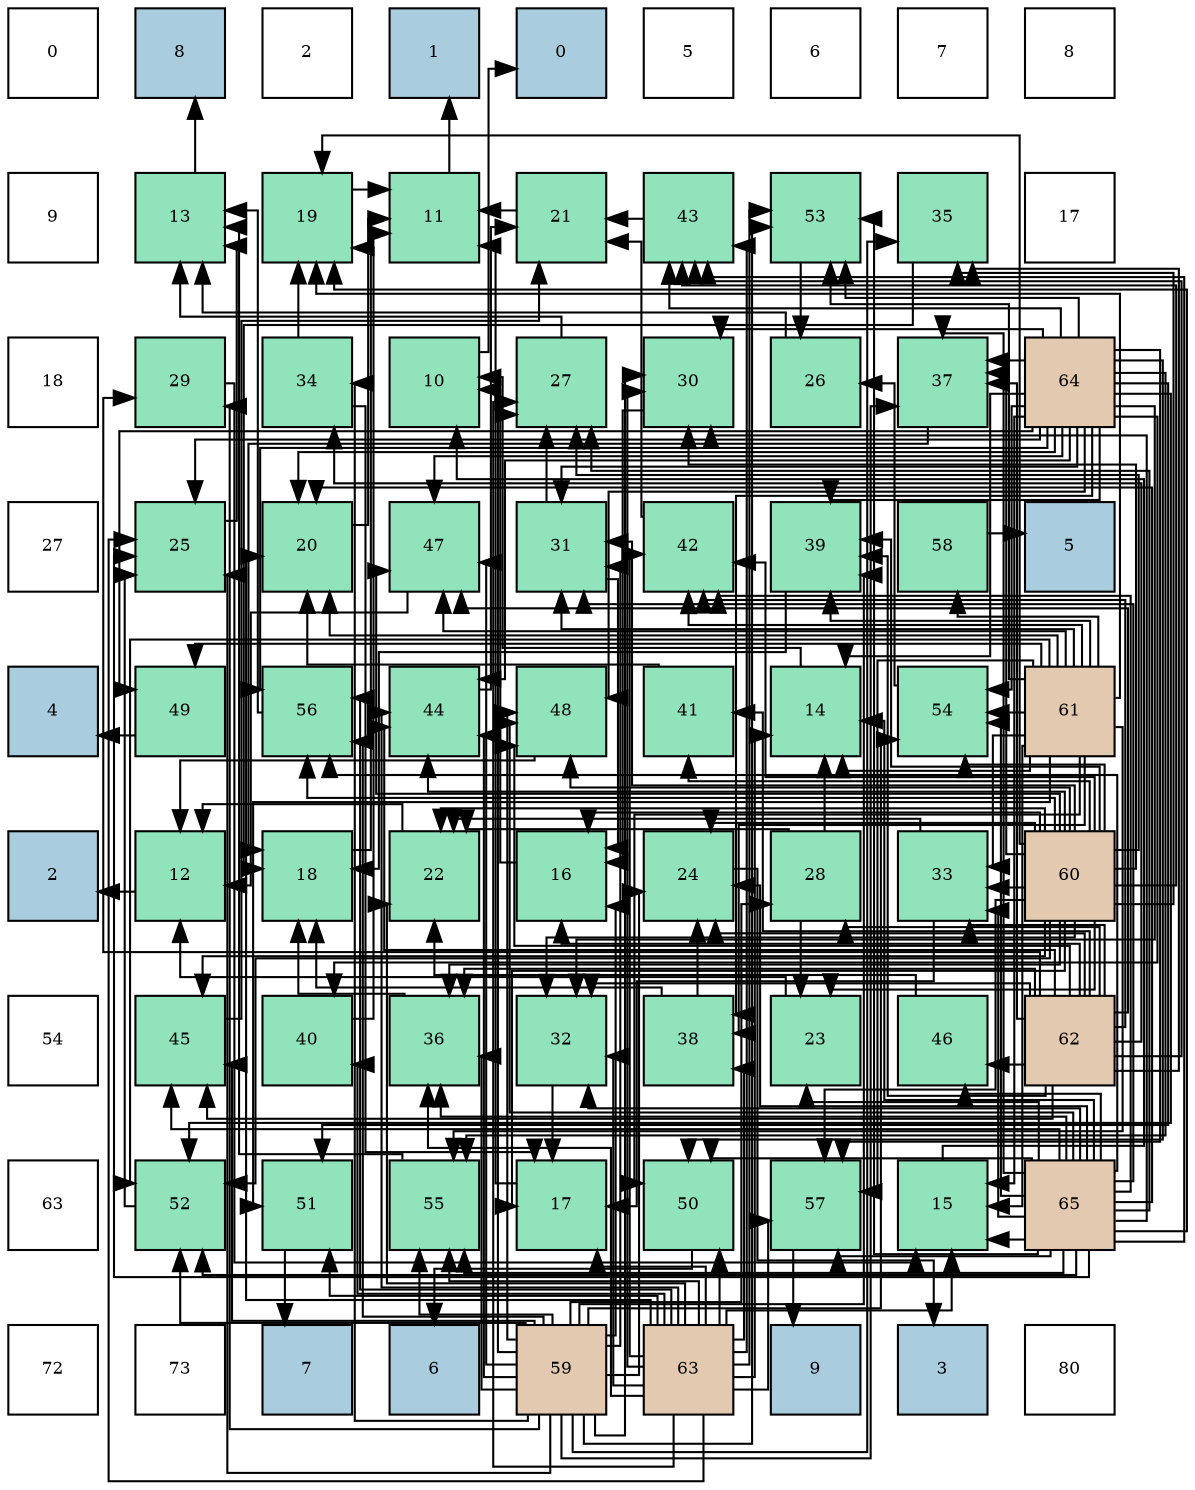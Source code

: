 digraph layout{
 rankdir=TB;
 splines=ortho;
 node [style=filled shape=square fixedsize=true width=0.6];
0[label="0", fontsize=8, fillcolor="#ffffff"];
1[label="8", fontsize=8, fillcolor="#a9ccde"];
2[label="2", fontsize=8, fillcolor="#ffffff"];
3[label="1", fontsize=8, fillcolor="#a9ccde"];
4[label="0", fontsize=8, fillcolor="#a9ccde"];
5[label="5", fontsize=8, fillcolor="#ffffff"];
6[label="6", fontsize=8, fillcolor="#ffffff"];
7[label="7", fontsize=8, fillcolor="#ffffff"];
8[label="8", fontsize=8, fillcolor="#ffffff"];
9[label="9", fontsize=8, fillcolor="#ffffff"];
10[label="13", fontsize=8, fillcolor="#91e3bb"];
11[label="19", fontsize=8, fillcolor="#91e3bb"];
12[label="11", fontsize=8, fillcolor="#91e3bb"];
13[label="21", fontsize=8, fillcolor="#91e3bb"];
14[label="43", fontsize=8, fillcolor="#91e3bb"];
15[label="53", fontsize=8, fillcolor="#91e3bb"];
16[label="35", fontsize=8, fillcolor="#91e3bb"];
17[label="17", fontsize=8, fillcolor="#ffffff"];
18[label="18", fontsize=8, fillcolor="#ffffff"];
19[label="29", fontsize=8, fillcolor="#91e3bb"];
20[label="34", fontsize=8, fillcolor="#91e3bb"];
21[label="10", fontsize=8, fillcolor="#91e3bb"];
22[label="27", fontsize=8, fillcolor="#91e3bb"];
23[label="30", fontsize=8, fillcolor="#91e3bb"];
24[label="26", fontsize=8, fillcolor="#91e3bb"];
25[label="37", fontsize=8, fillcolor="#91e3bb"];
26[label="64", fontsize=8, fillcolor="#e3c9af"];
27[label="27", fontsize=8, fillcolor="#ffffff"];
28[label="25", fontsize=8, fillcolor="#91e3bb"];
29[label="20", fontsize=8, fillcolor="#91e3bb"];
30[label="47", fontsize=8, fillcolor="#91e3bb"];
31[label="31", fontsize=8, fillcolor="#91e3bb"];
32[label="42", fontsize=8, fillcolor="#91e3bb"];
33[label="39", fontsize=8, fillcolor="#91e3bb"];
34[label="58", fontsize=8, fillcolor="#91e3bb"];
35[label="5", fontsize=8, fillcolor="#a9ccde"];
36[label="4", fontsize=8, fillcolor="#a9ccde"];
37[label="49", fontsize=8, fillcolor="#91e3bb"];
38[label="56", fontsize=8, fillcolor="#91e3bb"];
39[label="44", fontsize=8, fillcolor="#91e3bb"];
40[label="48", fontsize=8, fillcolor="#91e3bb"];
41[label="41", fontsize=8, fillcolor="#91e3bb"];
42[label="14", fontsize=8, fillcolor="#91e3bb"];
43[label="54", fontsize=8, fillcolor="#91e3bb"];
44[label="61", fontsize=8, fillcolor="#e3c9af"];
45[label="2", fontsize=8, fillcolor="#a9ccde"];
46[label="12", fontsize=8, fillcolor="#91e3bb"];
47[label="18", fontsize=8, fillcolor="#91e3bb"];
48[label="22", fontsize=8, fillcolor="#91e3bb"];
49[label="16", fontsize=8, fillcolor="#91e3bb"];
50[label="24", fontsize=8, fillcolor="#91e3bb"];
51[label="28", fontsize=8, fillcolor="#91e3bb"];
52[label="33", fontsize=8, fillcolor="#91e3bb"];
53[label="60", fontsize=8, fillcolor="#e3c9af"];
54[label="54", fontsize=8, fillcolor="#ffffff"];
55[label="45", fontsize=8, fillcolor="#91e3bb"];
56[label="40", fontsize=8, fillcolor="#91e3bb"];
57[label="36", fontsize=8, fillcolor="#91e3bb"];
58[label="32", fontsize=8, fillcolor="#91e3bb"];
59[label="38", fontsize=8, fillcolor="#91e3bb"];
60[label="23", fontsize=8, fillcolor="#91e3bb"];
61[label="46", fontsize=8, fillcolor="#91e3bb"];
62[label="62", fontsize=8, fillcolor="#e3c9af"];
63[label="63", fontsize=8, fillcolor="#ffffff"];
64[label="52", fontsize=8, fillcolor="#91e3bb"];
65[label="51", fontsize=8, fillcolor="#91e3bb"];
66[label="55", fontsize=8, fillcolor="#91e3bb"];
67[label="17", fontsize=8, fillcolor="#91e3bb"];
68[label="50", fontsize=8, fillcolor="#91e3bb"];
69[label="57", fontsize=8, fillcolor="#91e3bb"];
70[label="15", fontsize=8, fillcolor="#91e3bb"];
71[label="65", fontsize=8, fillcolor="#e3c9af"];
72[label="72", fontsize=8, fillcolor="#ffffff"];
73[label="73", fontsize=8, fillcolor="#ffffff"];
74[label="7", fontsize=8, fillcolor="#a9ccde"];
75[label="6", fontsize=8, fillcolor="#a9ccde"];
76[label="59", fontsize=8, fillcolor="#e3c9af"];
77[label="63", fontsize=8, fillcolor="#e3c9af"];
78[label="9", fontsize=8, fillcolor="#a9ccde"];
79[label="3", fontsize=8, fillcolor="#a9ccde"];
80[label="80", fontsize=8, fillcolor="#ffffff"];
edge [constraint=false, style=vis];21 -> 4;
12 -> 3;
46 -> 45;
10 -> 1;
42 -> 21;
70 -> 21;
49 -> 21;
67 -> 12;
47 -> 12;
11 -> 12;
29 -> 12;
13 -> 12;
48 -> 46;
60 -> 46;
50 -> 79;
28 -> 10;
24 -> 10;
22 -> 10;
51 -> 42;
51 -> 48;
51 -> 60;
19 -> 70;
23 -> 49;
31 -> 49;
31 -> 22;
58 -> 67;
52 -> 67;
52 -> 48;
20 -> 67;
20 -> 11;
16 -> 47;
57 -> 47;
25 -> 47;
59 -> 47;
59 -> 50;
33 -> 47;
56 -> 11;
41 -> 29;
32 -> 13;
14 -> 13;
39 -> 13;
55 -> 13;
61 -> 48;
30 -> 46;
40 -> 46;
37 -> 36;
68 -> 75;
65 -> 74;
64 -> 28;
15 -> 24;
43 -> 24;
66 -> 10;
38 -> 10;
69 -> 78;
34 -> 35;
76 -> 49;
76 -> 50;
76 -> 28;
76 -> 22;
76 -> 51;
76 -> 19;
76 -> 23;
76 -> 31;
76 -> 20;
76 -> 16;
76 -> 57;
76 -> 25;
76 -> 33;
76 -> 39;
76 -> 55;
76 -> 30;
76 -> 40;
76 -> 64;
76 -> 15;
76 -> 43;
76 -> 66;
76 -> 38;
53 -> 49;
53 -> 67;
53 -> 11;
53 -> 48;
53 -> 60;
53 -> 50;
53 -> 22;
53 -> 23;
53 -> 31;
53 -> 58;
53 -> 52;
53 -> 16;
53 -> 57;
53 -> 25;
53 -> 33;
53 -> 41;
53 -> 32;
53 -> 14;
53 -> 39;
53 -> 55;
53 -> 30;
53 -> 40;
53 -> 64;
53 -> 43;
53 -> 38;
53 -> 69;
44 -> 42;
44 -> 70;
44 -> 11;
44 -> 29;
44 -> 31;
44 -> 52;
44 -> 59;
44 -> 33;
44 -> 32;
44 -> 30;
44 -> 37;
44 -> 68;
44 -> 65;
44 -> 64;
44 -> 15;
44 -> 43;
44 -> 66;
44 -> 69;
44 -> 34;
62 -> 49;
62 -> 50;
62 -> 51;
62 -> 19;
62 -> 58;
62 -> 52;
62 -> 20;
62 -> 16;
62 -> 57;
62 -> 25;
62 -> 33;
62 -> 41;
62 -> 32;
62 -> 14;
62 -> 39;
62 -> 55;
62 -> 61;
62 -> 30;
62 -> 40;
77 -> 42;
77 -> 70;
77 -> 67;
77 -> 29;
77 -> 48;
77 -> 28;
77 -> 22;
77 -> 23;
77 -> 58;
77 -> 57;
77 -> 59;
77 -> 56;
77 -> 32;
77 -> 14;
77 -> 39;
77 -> 68;
77 -> 65;
77 -> 15;
77 -> 66;
77 -> 38;
77 -> 69;
26 -> 42;
26 -> 70;
26 -> 29;
26 -> 28;
26 -> 23;
26 -> 31;
26 -> 58;
26 -> 25;
26 -> 59;
26 -> 33;
26 -> 56;
26 -> 14;
26 -> 39;
26 -> 30;
26 -> 40;
26 -> 37;
26 -> 68;
26 -> 65;
26 -> 64;
26 -> 15;
26 -> 43;
26 -> 66;
26 -> 38;
26 -> 69;
71 -> 42;
71 -> 70;
71 -> 11;
71 -> 29;
71 -> 60;
71 -> 50;
71 -> 28;
71 -> 22;
71 -> 23;
71 -> 31;
71 -> 58;
71 -> 52;
71 -> 57;
71 -> 25;
71 -> 32;
71 -> 14;
71 -> 55;
71 -> 61;
71 -> 40;
71 -> 68;
71 -> 64;
71 -> 15;
71 -> 43;
71 -> 66;
71 -> 38;
71 -> 69;
edge [constraint=true, style=invis];
0 -> 9 -> 18 -> 27 -> 36 -> 45 -> 54 -> 63 -> 72;
1 -> 10 -> 19 -> 28 -> 37 -> 46 -> 55 -> 64 -> 73;
2 -> 11 -> 20 -> 29 -> 38 -> 47 -> 56 -> 65 -> 74;
3 -> 12 -> 21 -> 30 -> 39 -> 48 -> 57 -> 66 -> 75;
4 -> 13 -> 22 -> 31 -> 40 -> 49 -> 58 -> 67 -> 76;
5 -> 14 -> 23 -> 32 -> 41 -> 50 -> 59 -> 68 -> 77;
6 -> 15 -> 24 -> 33 -> 42 -> 51 -> 60 -> 69 -> 78;
7 -> 16 -> 25 -> 34 -> 43 -> 52 -> 61 -> 70 -> 79;
8 -> 17 -> 26 -> 35 -> 44 -> 53 -> 62 -> 71 -> 80;
rank = same {0 -> 1 -> 2 -> 3 -> 4 -> 5 -> 6 -> 7 -> 8};
rank = same {9 -> 10 -> 11 -> 12 -> 13 -> 14 -> 15 -> 16 -> 17};
rank = same {18 -> 19 -> 20 -> 21 -> 22 -> 23 -> 24 -> 25 -> 26};
rank = same {27 -> 28 -> 29 -> 30 -> 31 -> 32 -> 33 -> 34 -> 35};
rank = same {36 -> 37 -> 38 -> 39 -> 40 -> 41 -> 42 -> 43 -> 44};
rank = same {45 -> 46 -> 47 -> 48 -> 49 -> 50 -> 51 -> 52 -> 53};
rank = same {54 -> 55 -> 56 -> 57 -> 58 -> 59 -> 60 -> 61 -> 62};
rank = same {63 -> 64 -> 65 -> 66 -> 67 -> 68 -> 69 -> 70 -> 71};
rank = same {72 -> 73 -> 74 -> 75 -> 76 -> 77 -> 78 -> 79 -> 80};
}